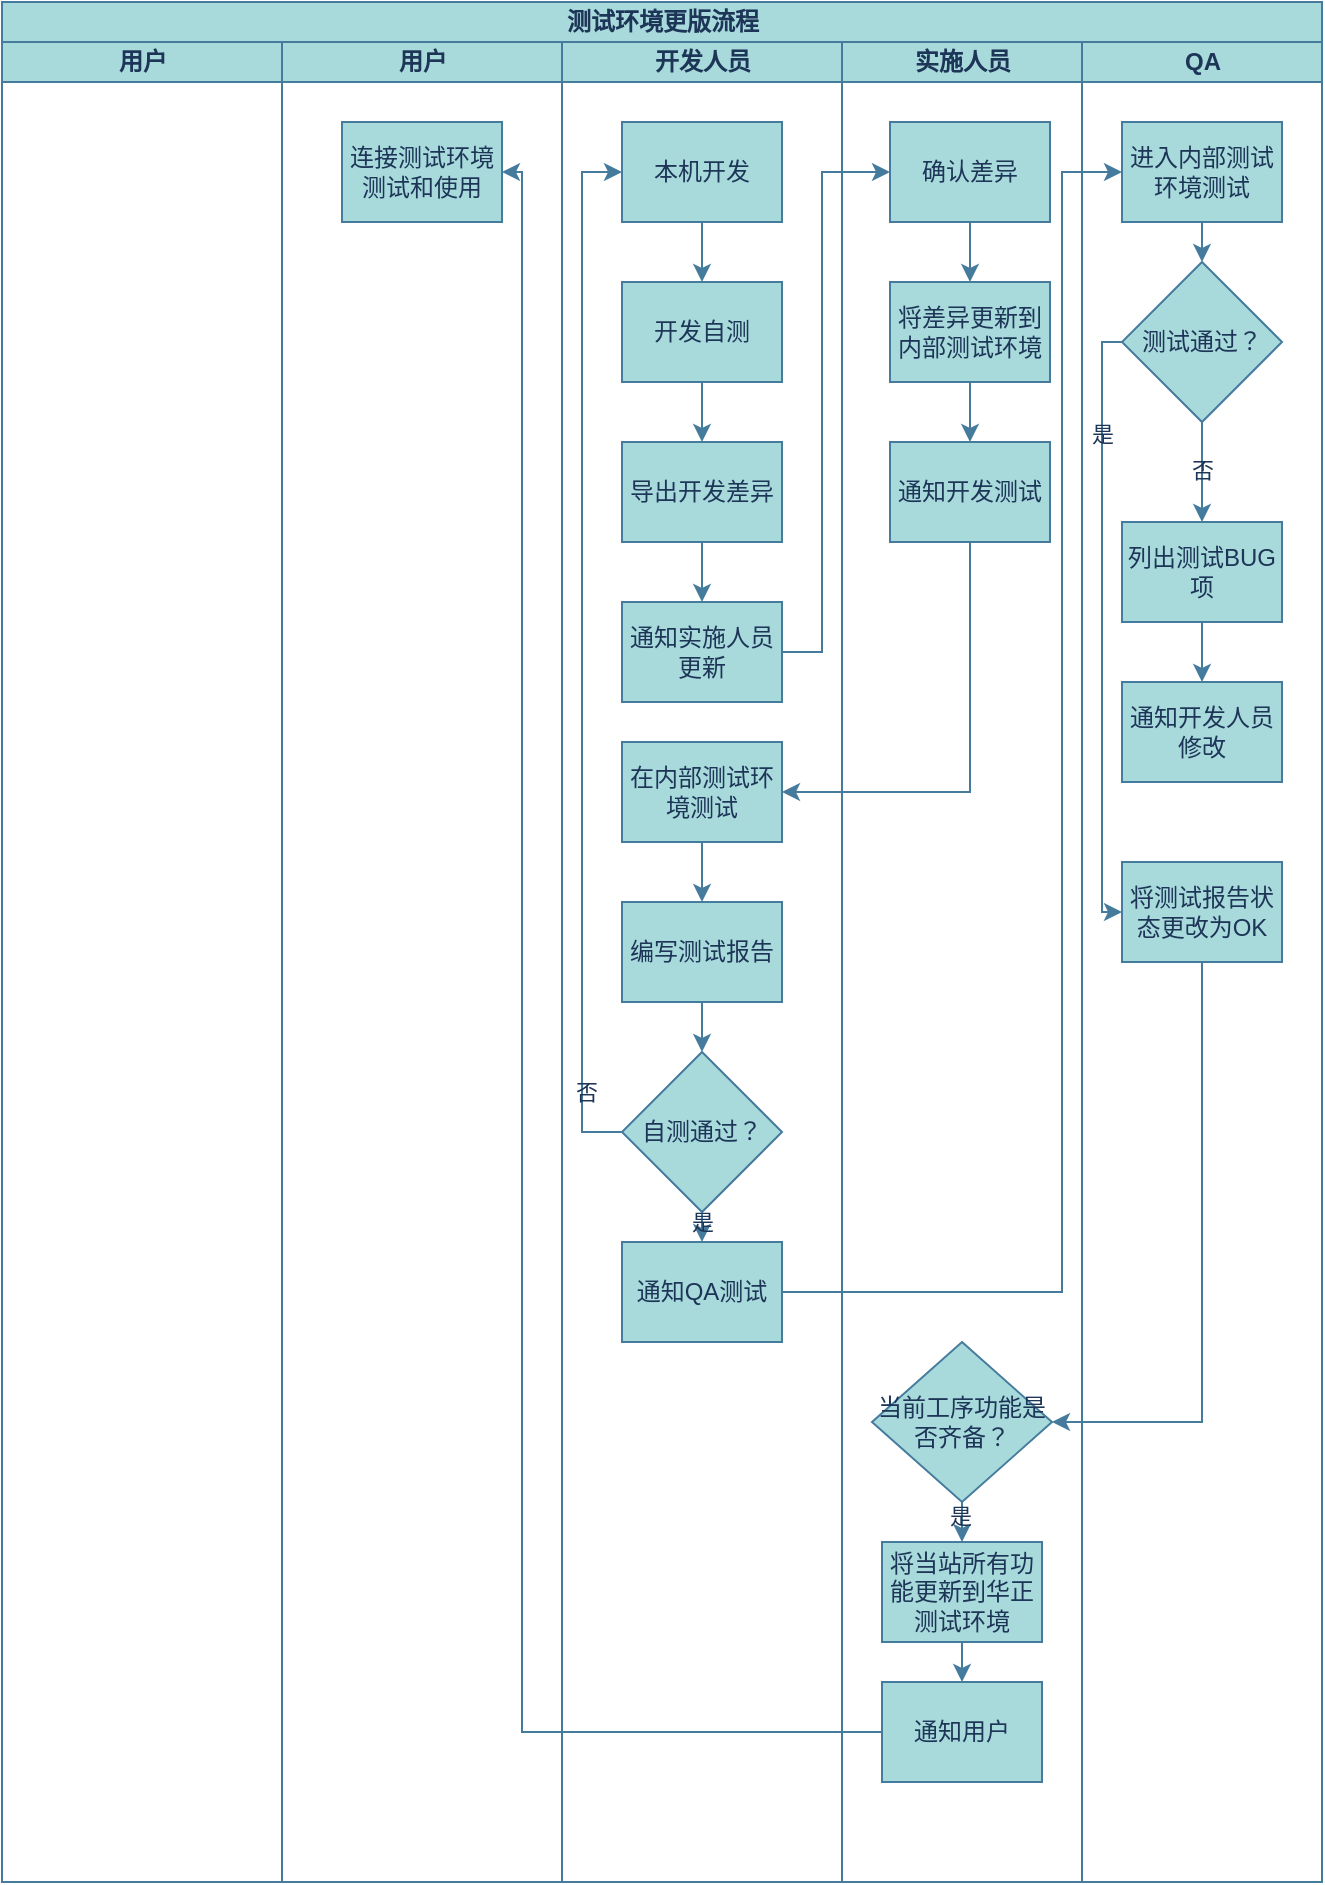 <mxfile version="26.2.9">
  <diagram id="prtHgNgQTEPvFCAcTncT" name="Page-1">
    <mxGraphModel dx="1532" dy="880" grid="1" gridSize="10" guides="1" tooltips="1" connect="1" arrows="1" fold="1" page="1" pageScale="1" pageWidth="827" pageHeight="1169" math="0" shadow="0">
      <root>
        <mxCell id="0" />
        <mxCell id="1" parent="0" />
        <mxCell id="2Te6Pes0WRBmmToiG1yR-1" value="测试环境更版流程" style="swimlane;childLayout=stackLayout;resizeParent=1;resizeParentMax=0;startSize=20;html=1;labelBackgroundColor=none;fillColor=#A8DADC;strokeColor=#457B9D;fontColor=#1D3557;" vertex="1" parent="1">
          <mxGeometry x="170.0" y="20" width="660.0" height="940" as="geometry" />
        </mxCell>
        <mxCell id="2Te6Pes0WRBmmToiG1yR-34" value="用户" style="swimlane;startSize=20;html=1;fillColor=#A8DADC;strokeColor=#457B9D;labelBackgroundColor=none;fontColor=#1D3557;" vertex="1" parent="2Te6Pes0WRBmmToiG1yR-1">
          <mxGeometry y="20" width="140.0" height="920" as="geometry" />
        </mxCell>
        <mxCell id="2Te6Pes0WRBmmToiG1yR-31" value="用户" style="swimlane;startSize=20;html=1;labelBackgroundColor=none;fillColor=#A8DADC;strokeColor=#457B9D;fontColor=#1D3557;" vertex="1" parent="2Te6Pes0WRBmmToiG1yR-1">
          <mxGeometry x="140.0" y="20" width="140.0" height="920" as="geometry" />
        </mxCell>
        <mxCell id="2Te6Pes0WRBmmToiG1yR-61" value="连接测试环境测试和使用" style="rounded=0;whiteSpace=wrap;html=1;labelBackgroundColor=none;fillColor=#A8DADC;strokeColor=#457B9D;fontColor=#1D3557;" vertex="1" parent="2Te6Pes0WRBmmToiG1yR-31">
          <mxGeometry x="30.0" y="40" width="80" height="50" as="geometry" />
        </mxCell>
        <mxCell id="2Te6Pes0WRBmmToiG1yR-2" value="开发人员" style="swimlane;startSize=20;html=1;labelBackgroundColor=none;fillColor=#A8DADC;strokeColor=#457B9D;fontColor=#1D3557;" vertex="1" parent="2Te6Pes0WRBmmToiG1yR-1">
          <mxGeometry x="280.0" y="20" width="140" height="920" as="geometry" />
        </mxCell>
        <mxCell id="2Te6Pes0WRBmmToiG1yR-15" style="edgeStyle=orthogonalEdgeStyle;rounded=0;orthogonalLoop=1;jettySize=auto;html=1;exitX=0.5;exitY=1;exitDx=0;exitDy=0;entryX=0.5;entryY=0;entryDx=0;entryDy=0;labelBackgroundColor=none;strokeColor=#457B9D;fontColor=default;" edge="1" parent="2Te6Pes0WRBmmToiG1yR-2" source="2Te6Pes0WRBmmToiG1yR-6" target="2Te6Pes0WRBmmToiG1yR-7">
          <mxGeometry relative="1" as="geometry" />
        </mxCell>
        <mxCell id="2Te6Pes0WRBmmToiG1yR-6" value="本机开发" style="rounded=0;whiteSpace=wrap;html=1;labelBackgroundColor=none;fillColor=#A8DADC;strokeColor=#457B9D;fontColor=#1D3557;" vertex="1" parent="2Te6Pes0WRBmmToiG1yR-2">
          <mxGeometry x="30" y="40" width="80" height="50" as="geometry" />
        </mxCell>
        <mxCell id="2Te6Pes0WRBmmToiG1yR-16" style="edgeStyle=orthogonalEdgeStyle;rounded=0;orthogonalLoop=1;jettySize=auto;html=1;entryX=0.5;entryY=0;entryDx=0;entryDy=0;labelBackgroundColor=none;strokeColor=#457B9D;fontColor=default;" edge="1" parent="2Te6Pes0WRBmmToiG1yR-2" source="2Te6Pes0WRBmmToiG1yR-7" target="2Te6Pes0WRBmmToiG1yR-8">
          <mxGeometry relative="1" as="geometry" />
        </mxCell>
        <mxCell id="2Te6Pes0WRBmmToiG1yR-7" value="开发自测" style="rounded=0;whiteSpace=wrap;html=1;labelBackgroundColor=none;fillColor=#A8DADC;strokeColor=#457B9D;fontColor=#1D3557;" vertex="1" parent="2Te6Pes0WRBmmToiG1yR-2">
          <mxGeometry x="30" y="120" width="80" height="50" as="geometry" />
        </mxCell>
        <mxCell id="2Te6Pes0WRBmmToiG1yR-17" style="edgeStyle=orthogonalEdgeStyle;rounded=0;orthogonalLoop=1;jettySize=auto;html=1;exitX=0.5;exitY=1;exitDx=0;exitDy=0;entryX=0.5;entryY=0;entryDx=0;entryDy=0;labelBackgroundColor=none;strokeColor=#457B9D;fontColor=default;" edge="1" parent="2Te6Pes0WRBmmToiG1yR-2" source="2Te6Pes0WRBmmToiG1yR-8" target="2Te6Pes0WRBmmToiG1yR-9">
          <mxGeometry relative="1" as="geometry" />
        </mxCell>
        <mxCell id="2Te6Pes0WRBmmToiG1yR-8" value="导出开发差异" style="rounded=0;whiteSpace=wrap;html=1;labelBackgroundColor=none;fillColor=#A8DADC;strokeColor=#457B9D;fontColor=#1D3557;" vertex="1" parent="2Te6Pes0WRBmmToiG1yR-2">
          <mxGeometry x="30" y="200" width="80" height="50" as="geometry" />
        </mxCell>
        <mxCell id="2Te6Pes0WRBmmToiG1yR-9" value="通知实施人员更新" style="rounded=0;whiteSpace=wrap;html=1;labelBackgroundColor=none;fillColor=#A8DADC;strokeColor=#457B9D;fontColor=#1D3557;" vertex="1" parent="2Te6Pes0WRBmmToiG1yR-2">
          <mxGeometry x="30" y="280" width="80" height="50" as="geometry" />
        </mxCell>
        <mxCell id="2Te6Pes0WRBmmToiG1yR-26" style="edgeStyle=orthogonalEdgeStyle;rounded=0;orthogonalLoop=1;jettySize=auto;html=1;exitX=0.5;exitY=1;exitDx=0;exitDy=0;entryX=0.5;entryY=0;entryDx=0;entryDy=0;labelBackgroundColor=none;strokeColor=#457B9D;fontColor=default;" edge="1" parent="2Te6Pes0WRBmmToiG1yR-2" source="2Te6Pes0WRBmmToiG1yR-13" target="2Te6Pes0WRBmmToiG1yR-22">
          <mxGeometry relative="1" as="geometry" />
        </mxCell>
        <mxCell id="2Te6Pes0WRBmmToiG1yR-13" value="在内部测试环境测试" style="rounded=0;whiteSpace=wrap;html=1;labelBackgroundColor=none;fillColor=#A8DADC;strokeColor=#457B9D;fontColor=#1D3557;" vertex="1" parent="2Te6Pes0WRBmmToiG1yR-2">
          <mxGeometry x="30" y="350" width="80" height="50" as="geometry" />
        </mxCell>
        <mxCell id="2Te6Pes0WRBmmToiG1yR-27" style="edgeStyle=orthogonalEdgeStyle;rounded=0;orthogonalLoop=1;jettySize=auto;html=1;exitX=0.5;exitY=1;exitDx=0;exitDy=0;entryX=0.5;entryY=0;entryDx=0;entryDy=0;labelBackgroundColor=none;strokeColor=#457B9D;fontColor=default;" edge="1" parent="2Te6Pes0WRBmmToiG1yR-2" source="2Te6Pes0WRBmmToiG1yR-22" target="2Te6Pes0WRBmmToiG1yR-23">
          <mxGeometry relative="1" as="geometry" />
        </mxCell>
        <mxCell id="2Te6Pes0WRBmmToiG1yR-22" value="编写测试报告" style="rounded=0;whiteSpace=wrap;html=1;labelBackgroundColor=none;fillColor=#A8DADC;strokeColor=#457B9D;fontColor=#1D3557;" vertex="1" parent="2Te6Pes0WRBmmToiG1yR-2">
          <mxGeometry x="30" y="430" width="80" height="50" as="geometry" />
        </mxCell>
        <mxCell id="2Te6Pes0WRBmmToiG1yR-24" style="edgeStyle=orthogonalEdgeStyle;rounded=0;orthogonalLoop=1;jettySize=auto;html=1;exitX=0;exitY=0.5;exitDx=0;exitDy=0;entryX=0;entryY=0.5;entryDx=0;entryDy=0;labelBackgroundColor=none;strokeColor=#457B9D;fontColor=default;" edge="1" parent="2Te6Pes0WRBmmToiG1yR-2" source="2Te6Pes0WRBmmToiG1yR-23" target="2Te6Pes0WRBmmToiG1yR-6">
          <mxGeometry relative="1" as="geometry" />
        </mxCell>
        <mxCell id="2Te6Pes0WRBmmToiG1yR-75" value="否" style="edgeLabel;html=1;align=center;verticalAlign=middle;resizable=0;points=[];labelBackgroundColor=none;fontColor=#1D3557;" vertex="1" connectable="0" parent="2Te6Pes0WRBmmToiG1yR-24">
          <mxGeometry x="-0.844" y="-2" relative="1" as="geometry">
            <mxPoint as="offset" />
          </mxGeometry>
        </mxCell>
        <mxCell id="2Te6Pes0WRBmmToiG1yR-40" style="edgeStyle=orthogonalEdgeStyle;rounded=0;orthogonalLoop=1;jettySize=auto;html=1;exitX=0.5;exitY=1;exitDx=0;exitDy=0;entryX=0.5;entryY=0;entryDx=0;entryDy=0;labelBackgroundColor=none;strokeColor=#457B9D;fontColor=default;" edge="1" parent="2Te6Pes0WRBmmToiG1yR-2" source="2Te6Pes0WRBmmToiG1yR-23" target="2Te6Pes0WRBmmToiG1yR-28">
          <mxGeometry relative="1" as="geometry" />
        </mxCell>
        <mxCell id="2Te6Pes0WRBmmToiG1yR-74" value="是" style="edgeLabel;html=1;align=center;verticalAlign=middle;resizable=0;points=[];labelBackgroundColor=none;fontColor=#1D3557;" vertex="1" connectable="0" parent="2Te6Pes0WRBmmToiG1yR-40">
          <mxGeometry x="-0.36" relative="1" as="geometry">
            <mxPoint as="offset" />
          </mxGeometry>
        </mxCell>
        <mxCell id="2Te6Pes0WRBmmToiG1yR-23" value="自测通过？" style="rhombus;whiteSpace=wrap;html=1;labelBackgroundColor=none;fillColor=#A8DADC;strokeColor=#457B9D;fontColor=#1D3557;" vertex="1" parent="2Te6Pes0WRBmmToiG1yR-2">
          <mxGeometry x="30" y="505" width="80" height="80" as="geometry" />
        </mxCell>
        <mxCell id="2Te6Pes0WRBmmToiG1yR-28" value="通知QA测试" style="rounded=0;whiteSpace=wrap;html=1;labelBackgroundColor=none;fillColor=#A8DADC;strokeColor=#457B9D;fontColor=#1D3557;" vertex="1" parent="2Te6Pes0WRBmmToiG1yR-2">
          <mxGeometry x="30" y="600" width="80" height="50" as="geometry" />
        </mxCell>
        <mxCell id="2Te6Pes0WRBmmToiG1yR-3" value="实施人员" style="swimlane;startSize=20;html=1;labelBackgroundColor=none;fillColor=#A8DADC;strokeColor=#457B9D;fontColor=#1D3557;" vertex="1" parent="2Te6Pes0WRBmmToiG1yR-1">
          <mxGeometry x="420.0" y="20" width="120" height="920" as="geometry">
            <mxRectangle x="120" y="20" width="40" height="460" as="alternateBounds" />
          </mxGeometry>
        </mxCell>
        <mxCell id="2Te6Pes0WRBmmToiG1yR-19" style="edgeStyle=orthogonalEdgeStyle;rounded=0;orthogonalLoop=1;jettySize=auto;html=1;exitX=0.5;exitY=1;exitDx=0;exitDy=0;entryX=0.5;entryY=0;entryDx=0;entryDy=0;labelBackgroundColor=none;strokeColor=#457B9D;fontColor=default;" edge="1" parent="2Te6Pes0WRBmmToiG1yR-3" source="2Te6Pes0WRBmmToiG1yR-10" target="2Te6Pes0WRBmmToiG1yR-11">
          <mxGeometry relative="1" as="geometry" />
        </mxCell>
        <mxCell id="2Te6Pes0WRBmmToiG1yR-10" value="确认差异" style="rounded=0;whiteSpace=wrap;html=1;labelBackgroundColor=none;fillColor=#A8DADC;strokeColor=#457B9D;fontColor=#1D3557;" vertex="1" parent="2Te6Pes0WRBmmToiG1yR-3">
          <mxGeometry x="24" y="40" width="80" height="50" as="geometry" />
        </mxCell>
        <mxCell id="2Te6Pes0WRBmmToiG1yR-20" style="edgeStyle=orthogonalEdgeStyle;rounded=0;orthogonalLoop=1;jettySize=auto;html=1;exitX=0.5;exitY=1;exitDx=0;exitDy=0;entryX=0.5;entryY=0;entryDx=0;entryDy=0;labelBackgroundColor=none;strokeColor=#457B9D;fontColor=default;" edge="1" parent="2Te6Pes0WRBmmToiG1yR-3" source="2Te6Pes0WRBmmToiG1yR-11" target="2Te6Pes0WRBmmToiG1yR-12">
          <mxGeometry relative="1" as="geometry" />
        </mxCell>
        <mxCell id="2Te6Pes0WRBmmToiG1yR-11" value="将差异更新到内部测试环境" style="rounded=0;whiteSpace=wrap;html=1;labelBackgroundColor=none;fillColor=#A8DADC;strokeColor=#457B9D;fontColor=#1D3557;" vertex="1" parent="2Te6Pes0WRBmmToiG1yR-3">
          <mxGeometry x="24" y="120" width="80" height="50" as="geometry" />
        </mxCell>
        <mxCell id="2Te6Pes0WRBmmToiG1yR-12" value="通知开发测试" style="rounded=0;whiteSpace=wrap;html=1;labelBackgroundColor=none;fillColor=#A8DADC;strokeColor=#457B9D;fontColor=#1D3557;" vertex="1" parent="2Te6Pes0WRBmmToiG1yR-3">
          <mxGeometry x="24" y="200" width="80" height="50" as="geometry" />
        </mxCell>
        <mxCell id="2Te6Pes0WRBmmToiG1yR-69" style="edgeStyle=orthogonalEdgeStyle;rounded=0;orthogonalLoop=1;jettySize=auto;html=1;exitX=0.5;exitY=1;exitDx=0;exitDy=0;entryX=0.5;entryY=0;entryDx=0;entryDy=0;labelBackgroundColor=none;strokeColor=#457B9D;fontColor=default;" edge="1" parent="2Te6Pes0WRBmmToiG1yR-3" source="2Te6Pes0WRBmmToiG1yR-51" target="2Te6Pes0WRBmmToiG1yR-50">
          <mxGeometry relative="1" as="geometry" />
        </mxCell>
        <mxCell id="2Te6Pes0WRBmmToiG1yR-73" value="是" style="edgeLabel;html=1;align=center;verticalAlign=middle;resizable=0;points=[];labelBackgroundColor=none;fontColor=#1D3557;" vertex="1" connectable="0" parent="2Te6Pes0WRBmmToiG1yR-69">
          <mxGeometry x="-0.318" y="-1" relative="1" as="geometry">
            <mxPoint as="offset" />
          </mxGeometry>
        </mxCell>
        <mxCell id="2Te6Pes0WRBmmToiG1yR-51" value="当前工序功能是否齐备？" style="rhombus;whiteSpace=wrap;html=1;labelBackgroundColor=none;fillColor=#A8DADC;strokeColor=#457B9D;fontColor=#1D3557;" vertex="1" parent="2Te6Pes0WRBmmToiG1yR-3">
          <mxGeometry x="15" y="650" width="90" height="80" as="geometry" />
        </mxCell>
        <mxCell id="2Te6Pes0WRBmmToiG1yR-70" style="edgeStyle=orthogonalEdgeStyle;rounded=0;orthogonalLoop=1;jettySize=auto;html=1;exitX=0.5;exitY=1;exitDx=0;exitDy=0;entryX=0.5;entryY=0;entryDx=0;entryDy=0;labelBackgroundColor=none;strokeColor=#457B9D;fontColor=default;" edge="1" parent="2Te6Pes0WRBmmToiG1yR-3" source="2Te6Pes0WRBmmToiG1yR-50" target="2Te6Pes0WRBmmToiG1yR-60">
          <mxGeometry relative="1" as="geometry" />
        </mxCell>
        <mxCell id="2Te6Pes0WRBmmToiG1yR-50" value="将当站所有功能更新到华正测试环境" style="rounded=0;whiteSpace=wrap;html=1;labelBackgroundColor=none;fillColor=#A8DADC;strokeColor=#457B9D;fontColor=#1D3557;" vertex="1" parent="2Te6Pes0WRBmmToiG1yR-3">
          <mxGeometry x="20" y="750" width="80" height="50" as="geometry" />
        </mxCell>
        <mxCell id="2Te6Pes0WRBmmToiG1yR-60" value="通知用户" style="rounded=0;whiteSpace=wrap;html=1;labelBackgroundColor=none;fillColor=#A8DADC;strokeColor=#457B9D;fontColor=#1D3557;" vertex="1" parent="2Te6Pes0WRBmmToiG1yR-3">
          <mxGeometry x="20" y="820" width="80" height="50" as="geometry" />
        </mxCell>
        <mxCell id="2Te6Pes0WRBmmToiG1yR-47" value="QA" style="swimlane;startSize=20;html=1;labelBackgroundColor=none;fillColor=#A8DADC;strokeColor=#457B9D;fontColor=#1D3557;" vertex="1" parent="2Te6Pes0WRBmmToiG1yR-1">
          <mxGeometry x="540.0" y="20" width="120" height="920" as="geometry">
            <mxRectangle x="120" y="20" width="40" height="460" as="alternateBounds" />
          </mxGeometry>
        </mxCell>
        <mxCell id="2Te6Pes0WRBmmToiG1yR-29" value="进入内部测试环境测试" style="rounded=0;whiteSpace=wrap;html=1;labelBackgroundColor=none;fillColor=#A8DADC;strokeColor=#457B9D;fontColor=#1D3557;" vertex="1" parent="2Te6Pes0WRBmmToiG1yR-47">
          <mxGeometry x="20" y="40" width="80" height="50" as="geometry" />
        </mxCell>
        <mxCell id="2Te6Pes0WRBmmToiG1yR-44" value="通知开发人员修改" style="rounded=0;whiteSpace=wrap;html=1;labelBackgroundColor=none;fillColor=#A8DADC;strokeColor=#457B9D;fontColor=#1D3557;" vertex="1" parent="2Te6Pes0WRBmmToiG1yR-47">
          <mxGeometry x="20" y="320" width="80" height="50" as="geometry" />
        </mxCell>
        <mxCell id="2Te6Pes0WRBmmToiG1yR-76" style="edgeStyle=orthogonalEdgeStyle;rounded=0;orthogonalLoop=1;jettySize=auto;html=1;exitX=0.5;exitY=1;exitDx=0;exitDy=0;entryX=0.5;entryY=0;entryDx=0;entryDy=0;labelBackgroundColor=none;strokeColor=#457B9D;fontColor=default;" edge="1" parent="2Te6Pes0WRBmmToiG1yR-47" source="2Te6Pes0WRBmmToiG1yR-35" target="2Te6Pes0WRBmmToiG1yR-43">
          <mxGeometry relative="1" as="geometry" />
        </mxCell>
        <mxCell id="2Te6Pes0WRBmmToiG1yR-77" value="否" style="edgeLabel;html=1;align=center;verticalAlign=middle;resizable=0;points=[];labelBackgroundColor=none;fontColor=#1D3557;" vertex="1" connectable="0" parent="2Te6Pes0WRBmmToiG1yR-76">
          <mxGeometry x="-0.042" relative="1" as="geometry">
            <mxPoint as="offset" />
          </mxGeometry>
        </mxCell>
        <mxCell id="2Te6Pes0WRBmmToiG1yR-78" style="edgeStyle=orthogonalEdgeStyle;rounded=0;orthogonalLoop=1;jettySize=auto;html=1;exitX=0;exitY=0.5;exitDx=0;exitDy=0;entryX=0;entryY=0.5;entryDx=0;entryDy=0;labelBackgroundColor=none;strokeColor=#457B9D;fontColor=default;" edge="1" parent="2Te6Pes0WRBmmToiG1yR-47" source="2Te6Pes0WRBmmToiG1yR-35" target="2Te6Pes0WRBmmToiG1yR-37">
          <mxGeometry relative="1" as="geometry">
            <Array as="points">
              <mxPoint x="10" y="150" />
              <mxPoint x="10" y="435" />
            </Array>
          </mxGeometry>
        </mxCell>
        <mxCell id="2Te6Pes0WRBmmToiG1yR-79" value="是" style="edgeLabel;html=1;align=center;verticalAlign=middle;resizable=0;points=[];labelBackgroundColor=none;fontColor=#1D3557;" vertex="1" connectable="0" parent="2Te6Pes0WRBmmToiG1yR-78">
          <mxGeometry x="-0.637" relative="1" as="geometry">
            <mxPoint as="offset" />
          </mxGeometry>
        </mxCell>
        <mxCell id="2Te6Pes0WRBmmToiG1yR-35" value="测试通过？" style="rhombus;whiteSpace=wrap;html=1;labelBackgroundColor=none;fillColor=#A8DADC;strokeColor=#457B9D;fontColor=#1D3557;" vertex="1" parent="2Te6Pes0WRBmmToiG1yR-47">
          <mxGeometry x="20.0" y="110" width="80" height="80" as="geometry" />
        </mxCell>
        <mxCell id="2Te6Pes0WRBmmToiG1yR-43" value="列出测试BUG项" style="rounded=0;whiteSpace=wrap;html=1;labelBackgroundColor=none;fillColor=#A8DADC;strokeColor=#457B9D;fontColor=#1D3557;" vertex="1" parent="2Te6Pes0WRBmmToiG1yR-47">
          <mxGeometry x="20" y="240" width="80" height="50" as="geometry" />
        </mxCell>
        <mxCell id="2Te6Pes0WRBmmToiG1yR-41" style="edgeStyle=orthogonalEdgeStyle;rounded=0;orthogonalLoop=1;jettySize=auto;html=1;exitX=0.5;exitY=1;exitDx=0;exitDy=0;entryX=0.5;entryY=0;entryDx=0;entryDy=0;labelBackgroundColor=none;strokeColor=#457B9D;fontColor=default;" edge="1" parent="2Te6Pes0WRBmmToiG1yR-47" source="2Te6Pes0WRBmmToiG1yR-29" target="2Te6Pes0WRBmmToiG1yR-35">
          <mxGeometry relative="1" as="geometry" />
        </mxCell>
        <mxCell id="2Te6Pes0WRBmmToiG1yR-46" style="edgeStyle=orthogonalEdgeStyle;rounded=0;orthogonalLoop=1;jettySize=auto;html=1;exitX=0.5;exitY=1;exitDx=0;exitDy=0;entryX=0.5;entryY=0;entryDx=0;entryDy=0;labelBackgroundColor=none;strokeColor=#457B9D;fontColor=default;" edge="1" parent="2Te6Pes0WRBmmToiG1yR-47" source="2Te6Pes0WRBmmToiG1yR-43" target="2Te6Pes0WRBmmToiG1yR-44">
          <mxGeometry relative="1" as="geometry" />
        </mxCell>
        <mxCell id="2Te6Pes0WRBmmToiG1yR-37" value="将测试报告状态更改为OK" style="rounded=0;whiteSpace=wrap;html=1;labelBackgroundColor=none;fillColor=#A8DADC;strokeColor=#457B9D;fontColor=#1D3557;" vertex="1" parent="2Te6Pes0WRBmmToiG1yR-47">
          <mxGeometry x="20" y="410" width="80" height="50" as="geometry" />
        </mxCell>
        <mxCell id="2Te6Pes0WRBmmToiG1yR-38" style="edgeStyle=orthogonalEdgeStyle;rounded=0;orthogonalLoop=1;jettySize=auto;html=1;exitX=1;exitY=0.5;exitDx=0;exitDy=0;entryX=0;entryY=0.5;entryDx=0;entryDy=0;labelBackgroundColor=none;strokeColor=#457B9D;fontColor=default;" edge="1" parent="2Te6Pes0WRBmmToiG1yR-1" source="2Te6Pes0WRBmmToiG1yR-9" target="2Te6Pes0WRBmmToiG1yR-10">
          <mxGeometry relative="1" as="geometry">
            <Array as="points">
              <mxPoint x="410" y="325" />
              <mxPoint x="410" y="85" />
            </Array>
          </mxGeometry>
        </mxCell>
        <mxCell id="2Te6Pes0WRBmmToiG1yR-48" style="edgeStyle=orthogonalEdgeStyle;rounded=0;orthogonalLoop=1;jettySize=auto;html=1;exitX=0.5;exitY=1;exitDx=0;exitDy=0;entryX=1;entryY=0.5;entryDx=0;entryDy=0;labelBackgroundColor=none;strokeColor=#457B9D;fontColor=default;" edge="1" parent="2Te6Pes0WRBmmToiG1yR-1" source="2Te6Pes0WRBmmToiG1yR-12" target="2Te6Pes0WRBmmToiG1yR-13">
          <mxGeometry relative="1" as="geometry" />
        </mxCell>
        <mxCell id="2Te6Pes0WRBmmToiG1yR-49" style="edgeStyle=orthogonalEdgeStyle;rounded=0;orthogonalLoop=1;jettySize=auto;html=1;exitX=1;exitY=0.5;exitDx=0;exitDy=0;entryX=0;entryY=0.5;entryDx=0;entryDy=0;labelBackgroundColor=none;strokeColor=#457B9D;fontColor=default;" edge="1" parent="2Te6Pes0WRBmmToiG1yR-1" source="2Te6Pes0WRBmmToiG1yR-28" target="2Te6Pes0WRBmmToiG1yR-29">
          <mxGeometry relative="1" as="geometry">
            <Array as="points">
              <mxPoint x="530" y="645" />
              <mxPoint x="530" y="85" />
            </Array>
          </mxGeometry>
        </mxCell>
        <mxCell id="2Te6Pes0WRBmmToiG1yR-71" style="edgeStyle=orthogonalEdgeStyle;rounded=0;orthogonalLoop=1;jettySize=auto;html=1;exitX=0.5;exitY=1;exitDx=0;exitDy=0;labelBackgroundColor=none;strokeColor=#457B9D;fontColor=default;" edge="1" parent="2Te6Pes0WRBmmToiG1yR-1" source="2Te6Pes0WRBmmToiG1yR-37" target="2Te6Pes0WRBmmToiG1yR-51">
          <mxGeometry relative="1" as="geometry">
            <Array as="points">
              <mxPoint x="600" y="710" />
            </Array>
          </mxGeometry>
        </mxCell>
        <mxCell id="2Te6Pes0WRBmmToiG1yR-72" style="edgeStyle=orthogonalEdgeStyle;rounded=0;orthogonalLoop=1;jettySize=auto;html=1;exitX=0;exitY=0.5;exitDx=0;exitDy=0;entryX=1;entryY=0.5;entryDx=0;entryDy=0;labelBackgroundColor=none;strokeColor=#457B9D;fontColor=default;" edge="1" parent="2Te6Pes0WRBmmToiG1yR-1" source="2Te6Pes0WRBmmToiG1yR-60" target="2Te6Pes0WRBmmToiG1yR-61">
          <mxGeometry relative="1" as="geometry">
            <Array as="points">
              <mxPoint x="260" y="865" />
              <mxPoint x="260" y="85" />
            </Array>
          </mxGeometry>
        </mxCell>
      </root>
    </mxGraphModel>
  </diagram>
</mxfile>
